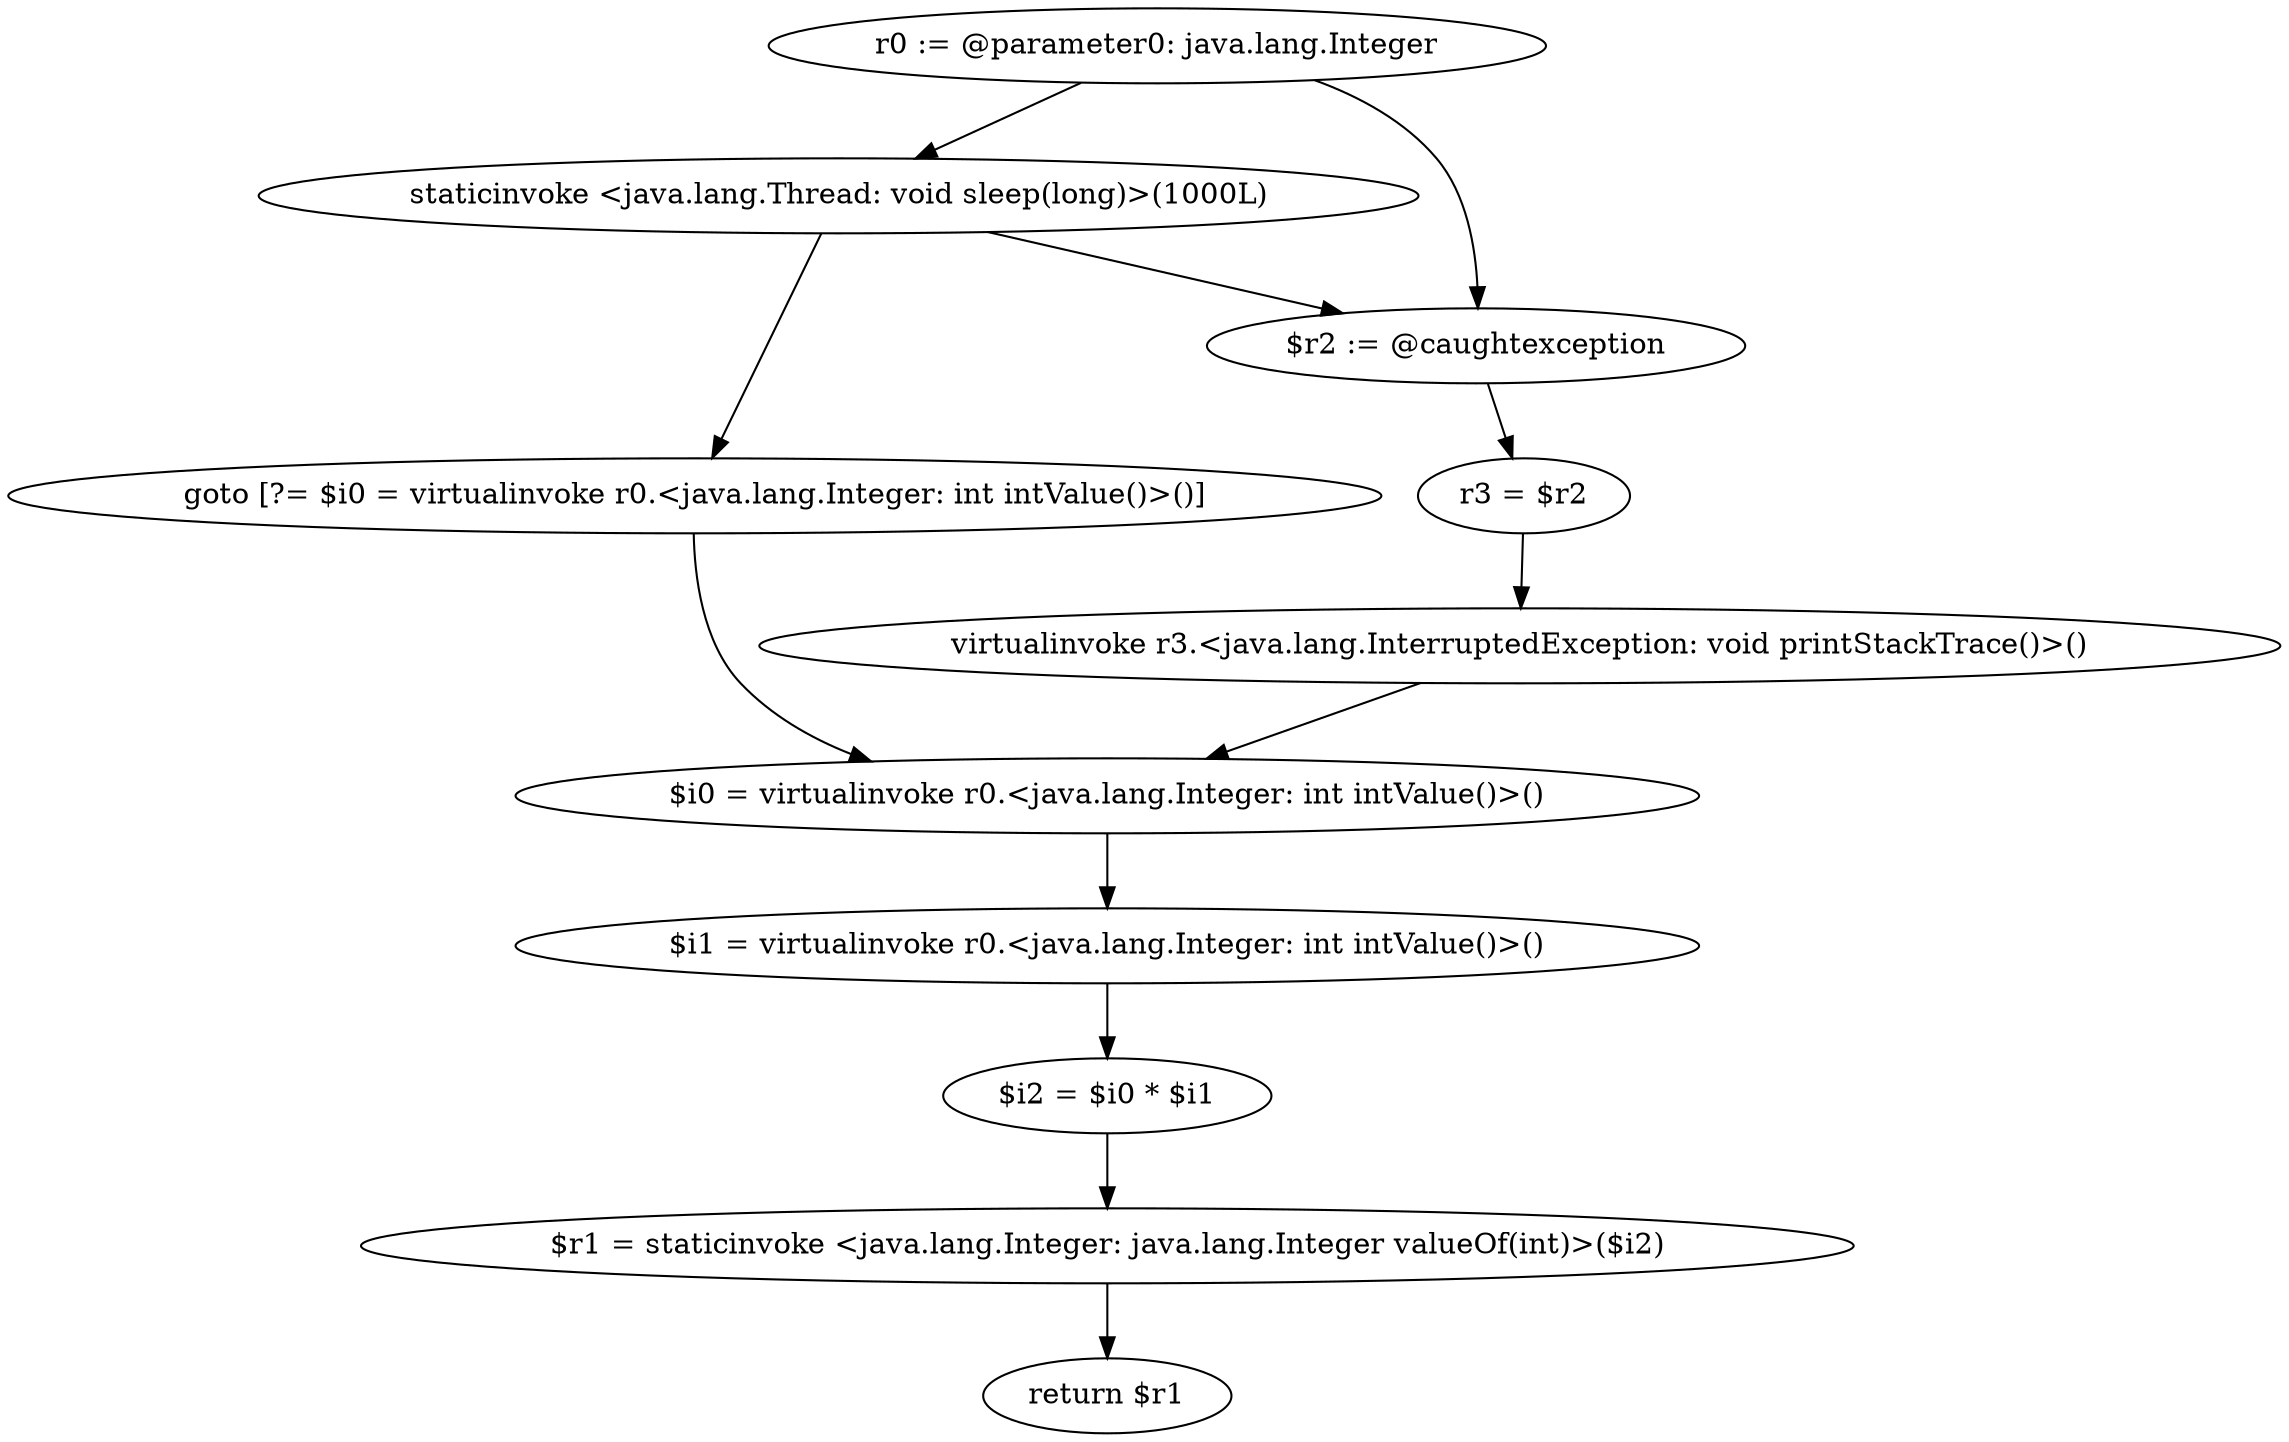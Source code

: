digraph "unitGraph" {
    "r0 := @parameter0: java.lang.Integer"
    "staticinvoke <java.lang.Thread: void sleep(long)>(1000L)"
    "goto [?= $i0 = virtualinvoke r0.<java.lang.Integer: int intValue()>()]"
    "$r2 := @caughtexception"
    "r3 = $r2"
    "virtualinvoke r3.<java.lang.InterruptedException: void printStackTrace()>()"
    "$i0 = virtualinvoke r0.<java.lang.Integer: int intValue()>()"
    "$i1 = virtualinvoke r0.<java.lang.Integer: int intValue()>()"
    "$i2 = $i0 * $i1"
    "$r1 = staticinvoke <java.lang.Integer: java.lang.Integer valueOf(int)>($i2)"
    "return $r1"
    "r0 := @parameter0: java.lang.Integer"->"staticinvoke <java.lang.Thread: void sleep(long)>(1000L)";
    "r0 := @parameter0: java.lang.Integer"->"$r2 := @caughtexception";
    "staticinvoke <java.lang.Thread: void sleep(long)>(1000L)"->"goto [?= $i0 = virtualinvoke r0.<java.lang.Integer: int intValue()>()]";
    "staticinvoke <java.lang.Thread: void sleep(long)>(1000L)"->"$r2 := @caughtexception";
    "goto [?= $i0 = virtualinvoke r0.<java.lang.Integer: int intValue()>()]"->"$i0 = virtualinvoke r0.<java.lang.Integer: int intValue()>()";
    "$r2 := @caughtexception"->"r3 = $r2";
    "r3 = $r2"->"virtualinvoke r3.<java.lang.InterruptedException: void printStackTrace()>()";
    "virtualinvoke r3.<java.lang.InterruptedException: void printStackTrace()>()"->"$i0 = virtualinvoke r0.<java.lang.Integer: int intValue()>()";
    "$i0 = virtualinvoke r0.<java.lang.Integer: int intValue()>()"->"$i1 = virtualinvoke r0.<java.lang.Integer: int intValue()>()";
    "$i1 = virtualinvoke r0.<java.lang.Integer: int intValue()>()"->"$i2 = $i0 * $i1";
    "$i2 = $i0 * $i1"->"$r1 = staticinvoke <java.lang.Integer: java.lang.Integer valueOf(int)>($i2)";
    "$r1 = staticinvoke <java.lang.Integer: java.lang.Integer valueOf(int)>($i2)"->"return $r1";
}

